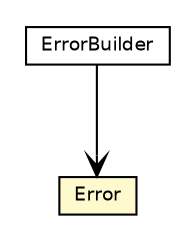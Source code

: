 #!/usr/local/bin/dot
#
# Class diagram 
# Generated by UMLGraph version 5.4 (http://www.umlgraph.org/)
#

digraph G {
	edge [fontname="Helvetica",fontsize=10,labelfontname="Helvetica",labelfontsize=10];
	node [fontname="Helvetica",fontsize=10,shape=plaintext];
	nodesep=0.25;
	ranksep=0.5;
	// de.tk.tkapp.rest.api.model.Error
	c166 [label=<<table title="de.tk.tkapp.rest.api.model.Error" border="0" cellborder="1" cellspacing="0" cellpadding="2" port="p" bgcolor="lemonChiffon" href="./Error.html">
		<tr><td><table border="0" cellspacing="0" cellpadding="1">
<tr><td align="center" balign="center"> Error </td></tr>
		</table></td></tr>
		</table>>, URL="./Error.html", fontname="Helvetica", fontcolor="black", fontsize=9.0];
	// de.tk.tkapp.rest.api.model.Error.ErrorBuilder
	c167 [label=<<table title="de.tk.tkapp.rest.api.model.Error.ErrorBuilder" border="0" cellborder="1" cellspacing="0" cellpadding="2" port="p" href="./Error.ErrorBuilder.html">
		<tr><td><table border="0" cellspacing="0" cellpadding="1">
<tr><td align="center" balign="center"> ErrorBuilder </td></tr>
		</table></td></tr>
		</table>>, URL="./Error.ErrorBuilder.html", fontname="Helvetica", fontcolor="black", fontsize=9.0];
	// de.tk.tkapp.rest.api.model.Error.ErrorBuilder NAVASSOC de.tk.tkapp.rest.api.model.Error
	c167:p -> c166:p [taillabel="", label="", headlabel="", fontname="Helvetica", fontcolor="black", fontsize=10.0, color="black", arrowhead=open];
}


